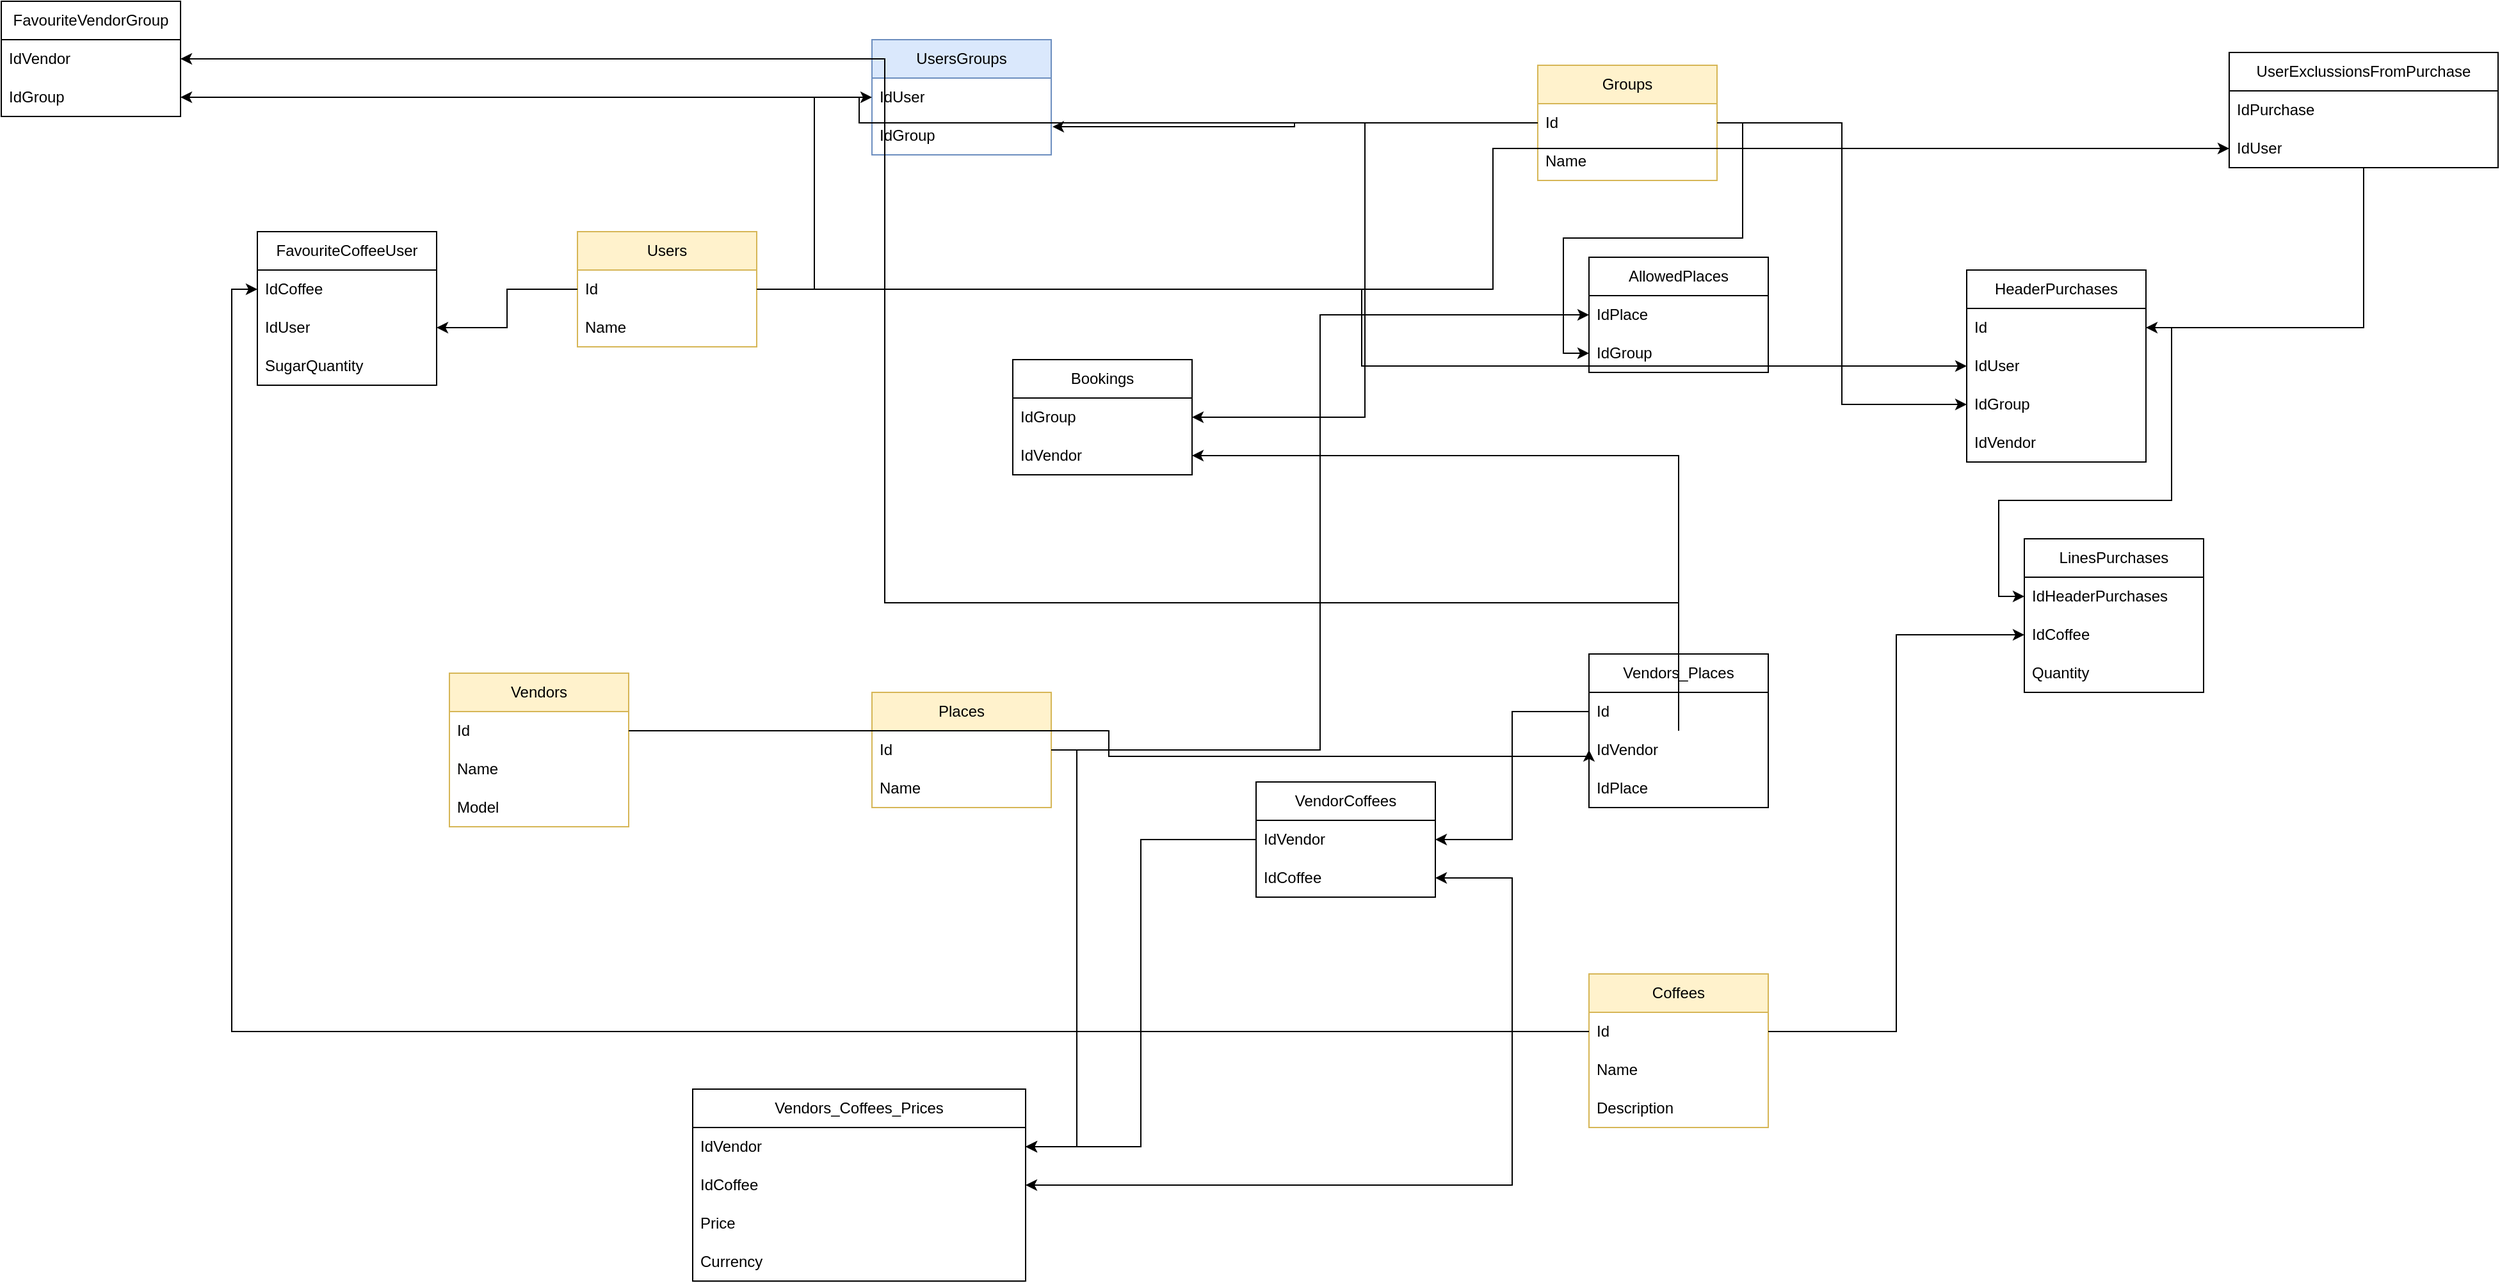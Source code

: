 <mxfile version="21.2.9" type="github" pages="2">
  <diagram name="RelationalDiagram" id="efa7a0a1-bf9b-a30e-e6df-94a7791c09e9">
    <mxGraphModel dx="1519" dy="875" grid="1" gridSize="10" guides="1" tooltips="1" connect="1" arrows="1" fold="1" page="1" pageScale="1" pageWidth="826" pageHeight="1169" background="none" math="0" shadow="0">
      <root>
        <mxCell id="0" />
        <mxCell id="1" parent="0" />
        <mxCell id="ynaRiRUArdKcr1fRVs-h-115" value="Places" style="swimlane;fontStyle=0;childLayout=stackLayout;horizontal=1;startSize=30;horizontalStack=0;resizeParent=1;resizeParentMax=0;resizeLast=0;collapsible=1;marginBottom=0;whiteSpace=wrap;html=1;fillColor=#fff2cc;strokeColor=#d6b656;" vertex="1" parent="1">
          <mxGeometry x="1070" y="600" width="140" height="90" as="geometry" />
        </mxCell>
        <mxCell id="ynaRiRUArdKcr1fRVs-h-116" value="Id" style="text;strokeColor=none;fillColor=none;align=left;verticalAlign=middle;spacingLeft=4;spacingRight=4;overflow=hidden;points=[[0,0.5],[1,0.5]];portConstraint=eastwest;rotatable=0;whiteSpace=wrap;html=1;" vertex="1" parent="ynaRiRUArdKcr1fRVs-h-115">
          <mxGeometry y="30" width="140" height="30" as="geometry" />
        </mxCell>
        <mxCell id="ynaRiRUArdKcr1fRVs-h-117" value="Name" style="text;strokeColor=none;fillColor=none;align=left;verticalAlign=middle;spacingLeft=4;spacingRight=4;overflow=hidden;points=[[0,0.5],[1,0.5]];portConstraint=eastwest;rotatable=0;whiteSpace=wrap;html=1;" vertex="1" parent="ynaRiRUArdKcr1fRVs-h-115">
          <mxGeometry y="60" width="140" height="30" as="geometry" />
        </mxCell>
        <mxCell id="ynaRiRUArdKcr1fRVs-h-175" style="edgeStyle=orthogonalEdgeStyle;rounded=0;orthogonalLoop=1;jettySize=auto;html=1;entryX=1;entryY=0.5;entryDx=0;entryDy=0;" edge="1" parent="1" source="ynaRiRUArdKcr1fRVs-h-119" target="ynaRiRUArdKcr1fRVs-h-150">
          <mxGeometry relative="1" as="geometry" />
        </mxCell>
        <mxCell id="ynaRiRUArdKcr1fRVs-h-119" value="Vendors_Places" style="swimlane;fontStyle=0;childLayout=stackLayout;horizontal=1;startSize=30;horizontalStack=0;resizeParent=1;resizeParentMax=0;resizeLast=0;collapsible=1;marginBottom=0;whiteSpace=wrap;html=1;" vertex="1" parent="1">
          <mxGeometry x="1630" y="570" width="140" height="120" as="geometry" />
        </mxCell>
        <mxCell id="o7XahCbz8PNS2DM5ow1C-7" value="Id" style="text;strokeColor=none;fillColor=none;align=left;verticalAlign=middle;spacingLeft=4;spacingRight=4;overflow=hidden;points=[[0,0.5],[1,0.5]];portConstraint=eastwest;rotatable=0;whiteSpace=wrap;html=1;" vertex="1" parent="ynaRiRUArdKcr1fRVs-h-119">
          <mxGeometry y="30" width="140" height="30" as="geometry" />
        </mxCell>
        <mxCell id="ynaRiRUArdKcr1fRVs-h-120" value="IdVendor" style="text;strokeColor=none;fillColor=none;align=left;verticalAlign=middle;spacingLeft=4;spacingRight=4;overflow=hidden;points=[[0,0.5],[1,0.5]];portConstraint=eastwest;rotatable=0;whiteSpace=wrap;html=1;" vertex="1" parent="ynaRiRUArdKcr1fRVs-h-119">
          <mxGeometry y="60" width="140" height="30" as="geometry" />
        </mxCell>
        <mxCell id="ynaRiRUArdKcr1fRVs-h-121" value="IdPlace" style="text;strokeColor=none;fillColor=none;align=left;verticalAlign=middle;spacingLeft=4;spacingRight=4;overflow=hidden;points=[[0,0.5],[1,0.5]];portConstraint=eastwest;rotatable=0;whiteSpace=wrap;html=1;" vertex="1" parent="ynaRiRUArdKcr1fRVs-h-119">
          <mxGeometry y="90" width="140" height="30" as="geometry" />
        </mxCell>
        <mxCell id="ynaRiRUArdKcr1fRVs-h-123" value="Users" style="swimlane;fontStyle=0;childLayout=stackLayout;horizontal=1;startSize=30;horizontalStack=0;resizeParent=1;resizeParentMax=0;resizeLast=0;collapsible=1;marginBottom=0;whiteSpace=wrap;html=1;fillColor=#fff2cc;strokeColor=#d6b656;" vertex="1" parent="1">
          <mxGeometry x="840" y="240" width="140" height="90" as="geometry" />
        </mxCell>
        <mxCell id="ynaRiRUArdKcr1fRVs-h-124" value="Id" style="text;strokeColor=none;fillColor=none;align=left;verticalAlign=middle;spacingLeft=4;spacingRight=4;overflow=hidden;points=[[0,0.5],[1,0.5]];portConstraint=eastwest;rotatable=0;whiteSpace=wrap;html=1;" vertex="1" parent="ynaRiRUArdKcr1fRVs-h-123">
          <mxGeometry y="30" width="140" height="30" as="geometry" />
        </mxCell>
        <mxCell id="ynaRiRUArdKcr1fRVs-h-197" value="Name" style="text;strokeColor=none;fillColor=none;align=left;verticalAlign=middle;spacingLeft=4;spacingRight=4;overflow=hidden;points=[[0,0.5],[1,0.5]];portConstraint=eastwest;rotatable=0;whiteSpace=wrap;html=1;" vertex="1" parent="ynaRiRUArdKcr1fRVs-h-123">
          <mxGeometry y="60" width="140" height="30" as="geometry" />
        </mxCell>
        <mxCell id="ynaRiRUArdKcr1fRVs-h-127" value="Groups" style="swimlane;fontStyle=0;childLayout=stackLayout;horizontal=1;startSize=30;horizontalStack=0;resizeParent=1;resizeParentMax=0;resizeLast=0;collapsible=1;marginBottom=0;whiteSpace=wrap;html=1;fillColor=#fff2cc;strokeColor=#d6b656;" vertex="1" parent="1">
          <mxGeometry x="1590" y="110" width="140" height="90" as="geometry" />
        </mxCell>
        <mxCell id="ynaRiRUArdKcr1fRVs-h-128" value="Id" style="text;strokeColor=none;fillColor=none;align=left;verticalAlign=middle;spacingLeft=4;spacingRight=4;overflow=hidden;points=[[0,0.5],[1,0.5]];portConstraint=eastwest;rotatable=0;whiteSpace=wrap;html=1;" vertex="1" parent="ynaRiRUArdKcr1fRVs-h-127">
          <mxGeometry y="30" width="140" height="30" as="geometry" />
        </mxCell>
        <mxCell id="ynaRiRUArdKcr1fRVs-h-129" value="Name" style="text;strokeColor=none;fillColor=none;align=left;verticalAlign=middle;spacingLeft=4;spacingRight=4;overflow=hidden;points=[[0,0.5],[1,0.5]];portConstraint=eastwest;rotatable=0;whiteSpace=wrap;html=1;" vertex="1" parent="ynaRiRUArdKcr1fRVs-h-127">
          <mxGeometry y="60" width="140" height="30" as="geometry" />
        </mxCell>
        <mxCell id="ynaRiRUArdKcr1fRVs-h-131" value="Coffees" style="swimlane;fontStyle=0;childLayout=stackLayout;horizontal=1;startSize=30;horizontalStack=0;resizeParent=1;resizeParentMax=0;resizeLast=0;collapsible=1;marginBottom=0;whiteSpace=wrap;html=1;fillColor=#fff2cc;strokeColor=#d6b656;" vertex="1" parent="1">
          <mxGeometry x="1630" y="820" width="140" height="120" as="geometry" />
        </mxCell>
        <mxCell id="ynaRiRUArdKcr1fRVs-h-132" value="Id" style="text;strokeColor=none;fillColor=none;align=left;verticalAlign=middle;spacingLeft=4;spacingRight=4;overflow=hidden;points=[[0,0.5],[1,0.5]];portConstraint=eastwest;rotatable=0;whiteSpace=wrap;html=1;" vertex="1" parent="ynaRiRUArdKcr1fRVs-h-131">
          <mxGeometry y="30" width="140" height="30" as="geometry" />
        </mxCell>
        <mxCell id="ynaRiRUArdKcr1fRVs-h-133" value="Name" style="text;strokeColor=none;fillColor=none;align=left;verticalAlign=middle;spacingLeft=4;spacingRight=4;overflow=hidden;points=[[0,0.5],[1,0.5]];portConstraint=eastwest;rotatable=0;whiteSpace=wrap;html=1;" vertex="1" parent="ynaRiRUArdKcr1fRVs-h-131">
          <mxGeometry y="60" width="140" height="30" as="geometry" />
        </mxCell>
        <mxCell id="ynaRiRUArdKcr1fRVs-h-134" value="Description" style="text;strokeColor=none;fillColor=none;align=left;verticalAlign=middle;spacingLeft=4;spacingRight=4;overflow=hidden;points=[[0,0.5],[1,0.5]];portConstraint=eastwest;rotatable=0;whiteSpace=wrap;html=1;" vertex="1" parent="ynaRiRUArdKcr1fRVs-h-131">
          <mxGeometry y="90" width="140" height="30" as="geometry" />
        </mxCell>
        <mxCell id="ynaRiRUArdKcr1fRVs-h-135" value="Vendors_Coffees_Prices" style="swimlane;fontStyle=0;childLayout=stackLayout;horizontal=1;startSize=30;horizontalStack=0;resizeParent=1;resizeParentMax=0;resizeLast=0;collapsible=1;marginBottom=0;whiteSpace=wrap;html=1;" vertex="1" parent="1">
          <mxGeometry x="930" y="910" width="260" height="150" as="geometry" />
        </mxCell>
        <mxCell id="ynaRiRUArdKcr1fRVs-h-137" value="IdVendor" style="text;strokeColor=none;fillColor=none;align=left;verticalAlign=middle;spacingLeft=4;spacingRight=4;overflow=hidden;points=[[0,0.5],[1,0.5]];portConstraint=eastwest;rotatable=0;whiteSpace=wrap;html=1;" vertex="1" parent="ynaRiRUArdKcr1fRVs-h-135">
          <mxGeometry y="30" width="260" height="30" as="geometry" />
        </mxCell>
        <mxCell id="ynaRiRUArdKcr1fRVs-h-138" value="IdCoffee" style="text;strokeColor=none;fillColor=none;align=left;verticalAlign=middle;spacingLeft=4;spacingRight=4;overflow=hidden;points=[[0,0.5],[1,0.5]];portConstraint=eastwest;rotatable=0;whiteSpace=wrap;html=1;" vertex="1" parent="ynaRiRUArdKcr1fRVs-h-135">
          <mxGeometry y="60" width="260" height="30" as="geometry" />
        </mxCell>
        <mxCell id="ynaRiRUArdKcr1fRVs-h-183" value="Price" style="text;strokeColor=none;fillColor=none;align=left;verticalAlign=middle;spacingLeft=4;spacingRight=4;overflow=hidden;points=[[0,0.5],[1,0.5]];portConstraint=eastwest;rotatable=0;whiteSpace=wrap;html=1;" vertex="1" parent="ynaRiRUArdKcr1fRVs-h-135">
          <mxGeometry y="90" width="260" height="30" as="geometry" />
        </mxCell>
        <mxCell id="ynaRiRUArdKcr1fRVs-h-184" value="Currency" style="text;strokeColor=none;fillColor=none;align=left;verticalAlign=middle;spacingLeft=4;spacingRight=4;overflow=hidden;points=[[0,0.5],[1,0.5]];portConstraint=eastwest;rotatable=0;whiteSpace=wrap;html=1;" vertex="1" parent="ynaRiRUArdKcr1fRVs-h-135">
          <mxGeometry y="120" width="260" height="30" as="geometry" />
        </mxCell>
        <mxCell id="ynaRiRUArdKcr1fRVs-h-144" value="HeaderPurchases" style="swimlane;fontStyle=0;childLayout=stackLayout;horizontal=1;startSize=30;horizontalStack=0;resizeParent=1;resizeParentMax=0;resizeLast=0;collapsible=1;marginBottom=0;whiteSpace=wrap;html=1;" vertex="1" parent="1">
          <mxGeometry x="1925" y="270" width="140" height="150" as="geometry" />
        </mxCell>
        <mxCell id="ynaRiRUArdKcr1fRVs-h-145" value="Id" style="text;strokeColor=none;fillColor=none;align=left;verticalAlign=middle;spacingLeft=4;spacingRight=4;overflow=hidden;points=[[0,0.5],[1,0.5]];portConstraint=eastwest;rotatable=0;whiteSpace=wrap;html=1;" vertex="1" parent="ynaRiRUArdKcr1fRVs-h-144">
          <mxGeometry y="30" width="140" height="30" as="geometry" />
        </mxCell>
        <mxCell id="ynaRiRUArdKcr1fRVs-h-146" value="IdUser" style="text;strokeColor=none;fillColor=none;align=left;verticalAlign=middle;spacingLeft=4;spacingRight=4;overflow=hidden;points=[[0,0.5],[1,0.5]];portConstraint=eastwest;rotatable=0;whiteSpace=wrap;html=1;" vertex="1" parent="ynaRiRUArdKcr1fRVs-h-144">
          <mxGeometry y="60" width="140" height="30" as="geometry" />
        </mxCell>
        <mxCell id="ynaRiRUArdKcr1fRVs-h-147" value="IdGroup" style="text;strokeColor=none;fillColor=none;align=left;verticalAlign=middle;spacingLeft=4;spacingRight=4;overflow=hidden;points=[[0,0.5],[1,0.5]];portConstraint=eastwest;rotatable=0;whiteSpace=wrap;html=1;" vertex="1" parent="ynaRiRUArdKcr1fRVs-h-144">
          <mxGeometry y="90" width="140" height="30" as="geometry" />
        </mxCell>
        <mxCell id="ynaRiRUArdKcr1fRVs-h-215" value="IdVendor" style="text;strokeColor=none;fillColor=none;align=left;verticalAlign=middle;spacingLeft=4;spacingRight=4;overflow=hidden;points=[[0,0.5],[1,0.5]];portConstraint=eastwest;rotatable=0;whiteSpace=wrap;html=1;" vertex="1" parent="ynaRiRUArdKcr1fRVs-h-144">
          <mxGeometry y="120" width="140" height="30" as="geometry" />
        </mxCell>
        <mxCell id="ynaRiRUArdKcr1fRVs-h-148" value="Bookings" style="swimlane;fontStyle=0;childLayout=stackLayout;horizontal=1;startSize=30;horizontalStack=0;resizeParent=1;resizeParentMax=0;resizeLast=0;collapsible=1;marginBottom=0;whiteSpace=wrap;html=1;" vertex="1" parent="1">
          <mxGeometry x="1180" y="340" width="140" height="90" as="geometry" />
        </mxCell>
        <mxCell id="ynaRiRUArdKcr1fRVs-h-149" value="IdGroup" style="text;strokeColor=none;fillColor=none;align=left;verticalAlign=middle;spacingLeft=4;spacingRight=4;overflow=hidden;points=[[0,0.5],[1,0.5]];portConstraint=eastwest;rotatable=0;whiteSpace=wrap;html=1;" vertex="1" parent="ynaRiRUArdKcr1fRVs-h-148">
          <mxGeometry y="30" width="140" height="30" as="geometry" />
        </mxCell>
        <mxCell id="ynaRiRUArdKcr1fRVs-h-150" value="IdVendor" style="text;strokeColor=none;fillColor=none;align=left;verticalAlign=middle;spacingLeft=4;spacingRight=4;overflow=hidden;points=[[0,0.5],[1,0.5]];portConstraint=eastwest;rotatable=0;whiteSpace=wrap;html=1;" vertex="1" parent="ynaRiRUArdKcr1fRVs-h-148">
          <mxGeometry y="60" width="140" height="30" as="geometry" />
        </mxCell>
        <mxCell id="ynaRiRUArdKcr1fRVs-h-219" style="edgeStyle=orthogonalEdgeStyle;rounded=0;orthogonalLoop=1;jettySize=auto;html=1;entryX=1;entryY=0.5;entryDx=0;entryDy=0;" edge="1" parent="1" source="ynaRiRUArdKcr1fRVs-h-152" target="ynaRiRUArdKcr1fRVs-h-145">
          <mxGeometry relative="1" as="geometry" />
        </mxCell>
        <mxCell id="ynaRiRUArdKcr1fRVs-h-152" value="UserExclussionsFromPurchase" style="swimlane;fontStyle=0;childLayout=stackLayout;horizontal=1;startSize=30;horizontalStack=0;resizeParent=1;resizeParentMax=0;resizeLast=0;collapsible=1;marginBottom=0;whiteSpace=wrap;html=1;" vertex="1" parent="1">
          <mxGeometry x="2130" y="100" width="210" height="90" as="geometry" />
        </mxCell>
        <mxCell id="ynaRiRUArdKcr1fRVs-h-218" value="IdPurchase" style="text;strokeColor=none;fillColor=none;align=left;verticalAlign=middle;spacingLeft=4;spacingRight=4;overflow=hidden;points=[[0,0.5],[1,0.5]];portConstraint=eastwest;rotatable=0;whiteSpace=wrap;html=1;" vertex="1" parent="ynaRiRUArdKcr1fRVs-h-152">
          <mxGeometry y="30" width="210" height="30" as="geometry" />
        </mxCell>
        <mxCell id="ynaRiRUArdKcr1fRVs-h-153" value="IdUser" style="text;strokeColor=none;fillColor=none;align=left;verticalAlign=middle;spacingLeft=4;spacingRight=4;overflow=hidden;points=[[0,0.5],[1,0.5]];portConstraint=eastwest;rotatable=0;whiteSpace=wrap;html=1;" vertex="1" parent="ynaRiRUArdKcr1fRVs-h-152">
          <mxGeometry y="60" width="210" height="30" as="geometry" />
        </mxCell>
        <mxCell id="ynaRiRUArdKcr1fRVs-h-156" value="UsersGroups" style="swimlane;fontStyle=0;childLayout=stackLayout;horizontal=1;startSize=30;horizontalStack=0;resizeParent=1;resizeParentMax=0;resizeLast=0;collapsible=1;marginBottom=0;whiteSpace=wrap;html=1;fillColor=#dae8fc;strokeColor=#6c8ebf;" vertex="1" parent="1">
          <mxGeometry x="1070" y="90" width="140" height="90" as="geometry" />
        </mxCell>
        <mxCell id="ynaRiRUArdKcr1fRVs-h-157" value="IdUser" style="text;strokeColor=none;fillColor=none;align=left;verticalAlign=middle;spacingLeft=4;spacingRight=4;overflow=hidden;points=[[0,0.5],[1,0.5]];portConstraint=eastwest;rotatable=0;whiteSpace=wrap;html=1;" vertex="1" parent="ynaRiRUArdKcr1fRVs-h-156">
          <mxGeometry y="30" width="140" height="30" as="geometry" />
        </mxCell>
        <mxCell id="ynaRiRUArdKcr1fRVs-h-158" value="IdGroup" style="text;strokeColor=none;fillColor=none;align=left;verticalAlign=middle;spacingLeft=4;spacingRight=4;overflow=hidden;points=[[0,0.5],[1,0.5]];portConstraint=eastwest;rotatable=0;whiteSpace=wrap;html=1;" vertex="1" parent="ynaRiRUArdKcr1fRVs-h-156">
          <mxGeometry y="60" width="140" height="30" as="geometry" />
        </mxCell>
        <mxCell id="ynaRiRUArdKcr1fRVs-h-160" style="edgeStyle=orthogonalEdgeStyle;rounded=0;orthogonalLoop=1;jettySize=auto;html=1;entryX=0;entryY=0.5;entryDx=0;entryDy=0;" edge="1" parent="1" source="ynaRiRUArdKcr1fRVs-h-124" target="ynaRiRUArdKcr1fRVs-h-157">
          <mxGeometry relative="1" as="geometry" />
        </mxCell>
        <mxCell id="ynaRiRUArdKcr1fRVs-h-162" style="edgeStyle=orthogonalEdgeStyle;rounded=0;orthogonalLoop=1;jettySize=auto;html=1;entryX=1.007;entryY=0.267;entryDx=0;entryDy=0;entryPerimeter=0;" edge="1" parent="1" source="ynaRiRUArdKcr1fRVs-h-128" target="ynaRiRUArdKcr1fRVs-h-158">
          <mxGeometry relative="1" as="geometry" />
        </mxCell>
        <mxCell id="ynaRiRUArdKcr1fRVs-h-165" style="edgeStyle=orthogonalEdgeStyle;rounded=0;orthogonalLoop=1;jettySize=auto;html=1;entryX=1;entryY=0.5;entryDx=0;entryDy=0;" edge="1" parent="1" source="ynaRiRUArdKcr1fRVs-h-128" target="ynaRiRUArdKcr1fRVs-h-149">
          <mxGeometry relative="1" as="geometry" />
        </mxCell>
        <mxCell id="ynaRiRUArdKcr1fRVs-h-168" value="FavouriteCoffeeUser" style="swimlane;fontStyle=0;childLayout=stackLayout;horizontal=1;startSize=30;horizontalStack=0;resizeParent=1;resizeParentMax=0;resizeLast=0;collapsible=1;marginBottom=0;whiteSpace=wrap;html=1;" vertex="1" parent="1">
          <mxGeometry x="590" y="240" width="140" height="120" as="geometry" />
        </mxCell>
        <mxCell id="ynaRiRUArdKcr1fRVs-h-171" value="IdCoffee" style="text;strokeColor=none;fillColor=none;align=left;verticalAlign=middle;spacingLeft=4;spacingRight=4;overflow=hidden;points=[[0,0.5],[1,0.5]];portConstraint=eastwest;rotatable=0;whiteSpace=wrap;html=1;" vertex="1" parent="ynaRiRUArdKcr1fRVs-h-168">
          <mxGeometry y="30" width="140" height="30" as="geometry" />
        </mxCell>
        <mxCell id="ynaRiRUArdKcr1fRVs-h-172" value="IdUser" style="text;strokeColor=none;fillColor=none;align=left;verticalAlign=middle;spacingLeft=4;spacingRight=4;overflow=hidden;points=[[0,0.5],[1,0.5]];portConstraint=eastwest;rotatable=0;whiteSpace=wrap;html=1;" vertex="1" parent="ynaRiRUArdKcr1fRVs-h-168">
          <mxGeometry y="60" width="140" height="30" as="geometry" />
        </mxCell>
        <mxCell id="o7XahCbz8PNS2DM5ow1C-1" value="SugarQuantity" style="text;strokeColor=none;fillColor=none;align=left;verticalAlign=middle;spacingLeft=4;spacingRight=4;overflow=hidden;points=[[0,0.5],[1,0.5]];portConstraint=eastwest;rotatable=0;whiteSpace=wrap;html=1;" vertex="1" parent="ynaRiRUArdKcr1fRVs-h-168">
          <mxGeometry y="90" width="140" height="30" as="geometry" />
        </mxCell>
        <mxCell id="ynaRiRUArdKcr1fRVs-h-176" value="VendorCoffees" style="swimlane;fontStyle=0;childLayout=stackLayout;horizontal=1;startSize=30;horizontalStack=0;resizeParent=1;resizeParentMax=0;resizeLast=0;collapsible=1;marginBottom=0;whiteSpace=wrap;html=1;" vertex="1" parent="1">
          <mxGeometry x="1370" y="670" width="140" height="90" as="geometry" />
        </mxCell>
        <mxCell id="ynaRiRUArdKcr1fRVs-h-177" value="IdVendor" style="text;strokeColor=none;fillColor=none;align=left;verticalAlign=middle;spacingLeft=4;spacingRight=4;overflow=hidden;points=[[0,0.5],[1,0.5]];portConstraint=eastwest;rotatable=0;whiteSpace=wrap;html=1;" vertex="1" parent="ynaRiRUArdKcr1fRVs-h-176">
          <mxGeometry y="30" width="140" height="30" as="geometry" />
        </mxCell>
        <mxCell id="ynaRiRUArdKcr1fRVs-h-178" value="IdCoffee" style="text;strokeColor=none;fillColor=none;align=left;verticalAlign=middle;spacingLeft=4;spacingRight=4;overflow=hidden;points=[[0,0.5],[1,0.5]];portConstraint=eastwest;rotatable=0;whiteSpace=wrap;html=1;" vertex="1" parent="ynaRiRUArdKcr1fRVs-h-176">
          <mxGeometry y="60" width="140" height="30" as="geometry" />
        </mxCell>
        <mxCell id="ynaRiRUArdKcr1fRVs-h-181" style="edgeStyle=orthogonalEdgeStyle;rounded=0;orthogonalLoop=1;jettySize=auto;html=1;entryX=1;entryY=0.5;entryDx=0;entryDy=0;" edge="1" parent="1" source="o7XahCbz8PNS2DM5ow1C-7" target="ynaRiRUArdKcr1fRVs-h-177">
          <mxGeometry relative="1" as="geometry" />
        </mxCell>
        <mxCell id="ynaRiRUArdKcr1fRVs-h-182" style="edgeStyle=orthogonalEdgeStyle;rounded=0;orthogonalLoop=1;jettySize=auto;html=1;entryX=1;entryY=0.5;entryDx=0;entryDy=0;" edge="1" parent="1" source="ynaRiRUArdKcr1fRVs-h-132" target="ynaRiRUArdKcr1fRVs-h-178">
          <mxGeometry relative="1" as="geometry" />
        </mxCell>
        <mxCell id="ynaRiRUArdKcr1fRVs-h-186" style="edgeStyle=orthogonalEdgeStyle;rounded=0;orthogonalLoop=1;jettySize=auto;html=1;entryX=1;entryY=0.5;entryDx=0;entryDy=0;" edge="1" parent="1" source="ynaRiRUArdKcr1fRVs-h-116">
          <mxGeometry relative="1" as="geometry">
            <mxPoint x="1190" y="955" as="targetPoint" />
            <Array as="points">
              <mxPoint x="1230" y="645" />
              <mxPoint x="1230" y="955" />
            </Array>
          </mxGeometry>
        </mxCell>
        <mxCell id="ynaRiRUArdKcr1fRVs-h-187" style="edgeStyle=orthogonalEdgeStyle;rounded=0;orthogonalLoop=1;jettySize=auto;html=1;entryX=1;entryY=0.5;entryDx=0;entryDy=0;" edge="1" parent="1" source="ynaRiRUArdKcr1fRVs-h-177" target="ynaRiRUArdKcr1fRVs-h-137">
          <mxGeometry relative="1" as="geometry" />
        </mxCell>
        <mxCell id="ynaRiRUArdKcr1fRVs-h-188" style="edgeStyle=orthogonalEdgeStyle;rounded=0;orthogonalLoop=1;jettySize=auto;html=1;entryX=1;entryY=0.5;entryDx=0;entryDy=0;" edge="1" parent="1" source="ynaRiRUArdKcr1fRVs-h-132" target="ynaRiRUArdKcr1fRVs-h-138">
          <mxGeometry relative="1" as="geometry">
            <Array as="points">
              <mxPoint x="1570" y="865" />
              <mxPoint x="1570" y="985" />
            </Array>
          </mxGeometry>
        </mxCell>
        <mxCell id="ynaRiRUArdKcr1fRVs-h-191" value="AllowedPlaces" style="swimlane;fontStyle=0;childLayout=stackLayout;horizontal=1;startSize=30;horizontalStack=0;resizeParent=1;resizeParentMax=0;resizeLast=0;collapsible=1;marginBottom=0;whiteSpace=wrap;html=1;" vertex="1" parent="1">
          <mxGeometry x="1630" y="260" width="140" height="90" as="geometry" />
        </mxCell>
        <mxCell id="ynaRiRUArdKcr1fRVs-h-192" value="IdPlace" style="text;strokeColor=none;fillColor=none;align=left;verticalAlign=middle;spacingLeft=4;spacingRight=4;overflow=hidden;points=[[0,0.5],[1,0.5]];portConstraint=eastwest;rotatable=0;whiteSpace=wrap;html=1;" vertex="1" parent="ynaRiRUArdKcr1fRVs-h-191">
          <mxGeometry y="30" width="140" height="30" as="geometry" />
        </mxCell>
        <mxCell id="ynaRiRUArdKcr1fRVs-h-193" value="IdGroup" style="text;strokeColor=none;fillColor=none;align=left;verticalAlign=middle;spacingLeft=4;spacingRight=4;overflow=hidden;points=[[0,0.5],[1,0.5]];portConstraint=eastwest;rotatable=0;whiteSpace=wrap;html=1;" vertex="1" parent="ynaRiRUArdKcr1fRVs-h-191">
          <mxGeometry y="60" width="140" height="30" as="geometry" />
        </mxCell>
        <mxCell id="ynaRiRUArdKcr1fRVs-h-195" style="edgeStyle=orthogonalEdgeStyle;rounded=0;orthogonalLoop=1;jettySize=auto;html=1;entryX=0;entryY=0.5;entryDx=0;entryDy=0;" edge="1" parent="1" source="ynaRiRUArdKcr1fRVs-h-116" target="ynaRiRUArdKcr1fRVs-h-192">
          <mxGeometry relative="1" as="geometry" />
        </mxCell>
        <mxCell id="ynaRiRUArdKcr1fRVs-h-196" style="edgeStyle=orthogonalEdgeStyle;rounded=0;orthogonalLoop=1;jettySize=auto;html=1;entryX=0;entryY=0.5;entryDx=0;entryDy=0;" edge="1" parent="1" source="ynaRiRUArdKcr1fRVs-h-128" target="ynaRiRUArdKcr1fRVs-h-193">
          <mxGeometry relative="1" as="geometry" />
        </mxCell>
        <mxCell id="ynaRiRUArdKcr1fRVs-h-198" style="edgeStyle=orthogonalEdgeStyle;rounded=0;orthogonalLoop=1;jettySize=auto;html=1;entryX=1;entryY=0.5;entryDx=0;entryDy=0;" edge="1" parent="1" source="ynaRiRUArdKcr1fRVs-h-124" target="ynaRiRUArdKcr1fRVs-h-172">
          <mxGeometry relative="1" as="geometry" />
        </mxCell>
        <mxCell id="ynaRiRUArdKcr1fRVs-h-199" style="edgeStyle=orthogonalEdgeStyle;rounded=0;orthogonalLoop=1;jettySize=auto;html=1;entryX=0;entryY=0.5;entryDx=0;entryDy=0;" edge="1" parent="1" source="ynaRiRUArdKcr1fRVs-h-132" target="ynaRiRUArdKcr1fRVs-h-171">
          <mxGeometry relative="1" as="geometry" />
        </mxCell>
        <mxCell id="ynaRiRUArdKcr1fRVs-h-201" value="FavouriteVendorGroup" style="swimlane;fontStyle=0;childLayout=stackLayout;horizontal=1;startSize=30;horizontalStack=0;resizeParent=1;resizeParentMax=0;resizeLast=0;collapsible=1;marginBottom=0;whiteSpace=wrap;html=1;" vertex="1" parent="1">
          <mxGeometry x="390" y="60" width="140" height="90" as="geometry" />
        </mxCell>
        <mxCell id="ynaRiRUArdKcr1fRVs-h-202" value="IdVendor" style="text;strokeColor=none;fillColor=none;align=left;verticalAlign=middle;spacingLeft=4;spacingRight=4;overflow=hidden;points=[[0,0.5],[1,0.5]];portConstraint=eastwest;rotatable=0;whiteSpace=wrap;html=1;" vertex="1" parent="ynaRiRUArdKcr1fRVs-h-201">
          <mxGeometry y="30" width="140" height="30" as="geometry" />
        </mxCell>
        <mxCell id="ynaRiRUArdKcr1fRVs-h-203" value="IdGroup" style="text;strokeColor=none;fillColor=none;align=left;verticalAlign=middle;spacingLeft=4;spacingRight=4;overflow=hidden;points=[[0,0.5],[1,0.5]];portConstraint=eastwest;rotatable=0;whiteSpace=wrap;html=1;" vertex="1" parent="ynaRiRUArdKcr1fRVs-h-201">
          <mxGeometry y="60" width="140" height="30" as="geometry" />
        </mxCell>
        <mxCell id="ynaRiRUArdKcr1fRVs-h-204" style="edgeStyle=orthogonalEdgeStyle;rounded=0;orthogonalLoop=1;jettySize=auto;html=1;entryX=1;entryY=0.5;entryDx=0;entryDy=0;" edge="1" parent="1" source="ynaRiRUArdKcr1fRVs-h-120" target="ynaRiRUArdKcr1fRVs-h-202">
          <mxGeometry relative="1" as="geometry">
            <Array as="points">
              <mxPoint x="1700" y="530" />
              <mxPoint x="1080" y="530" />
              <mxPoint x="1080" y="105" />
            </Array>
          </mxGeometry>
        </mxCell>
        <mxCell id="ynaRiRUArdKcr1fRVs-h-205" style="edgeStyle=orthogonalEdgeStyle;rounded=0;orthogonalLoop=1;jettySize=auto;html=1;entryX=1;entryY=0.5;entryDx=0;entryDy=0;" edge="1" parent="1" source="ynaRiRUArdKcr1fRVs-h-128" target="ynaRiRUArdKcr1fRVs-h-203">
          <mxGeometry relative="1" as="geometry" />
        </mxCell>
        <mxCell id="ynaRiRUArdKcr1fRVs-h-209" value="LinesPurchases" style="swimlane;fontStyle=0;childLayout=stackLayout;horizontal=1;startSize=30;horizontalStack=0;resizeParent=1;resizeParentMax=0;resizeLast=0;collapsible=1;marginBottom=0;whiteSpace=wrap;html=1;" vertex="1" parent="1">
          <mxGeometry x="1970" y="480" width="140" height="120" as="geometry" />
        </mxCell>
        <mxCell id="ynaRiRUArdKcr1fRVs-h-210" value="IdHeaderPurchases" style="text;strokeColor=none;fillColor=none;align=left;verticalAlign=middle;spacingLeft=4;spacingRight=4;overflow=hidden;points=[[0,0.5],[1,0.5]];portConstraint=eastwest;rotatable=0;whiteSpace=wrap;html=1;" vertex="1" parent="ynaRiRUArdKcr1fRVs-h-209">
          <mxGeometry y="30" width="140" height="30" as="geometry" />
        </mxCell>
        <mxCell id="ynaRiRUArdKcr1fRVs-h-211" value="IdCoffee" style="text;strokeColor=none;fillColor=none;align=left;verticalAlign=middle;spacingLeft=4;spacingRight=4;overflow=hidden;points=[[0,0.5],[1,0.5]];portConstraint=eastwest;rotatable=0;whiteSpace=wrap;html=1;" vertex="1" parent="ynaRiRUArdKcr1fRVs-h-209">
          <mxGeometry y="60" width="140" height="30" as="geometry" />
        </mxCell>
        <mxCell id="ynaRiRUArdKcr1fRVs-h-212" value="Quantity" style="text;strokeColor=none;fillColor=none;align=left;verticalAlign=middle;spacingLeft=4;spacingRight=4;overflow=hidden;points=[[0,0.5],[1,0.5]];portConstraint=eastwest;rotatable=0;whiteSpace=wrap;html=1;" vertex="1" parent="ynaRiRUArdKcr1fRVs-h-209">
          <mxGeometry y="90" width="140" height="30" as="geometry" />
        </mxCell>
        <mxCell id="ynaRiRUArdKcr1fRVs-h-213" style="edgeStyle=orthogonalEdgeStyle;rounded=0;orthogonalLoop=1;jettySize=auto;html=1;entryX=0;entryY=0.5;entryDx=0;entryDy=0;" edge="1" parent="1" source="ynaRiRUArdKcr1fRVs-h-145" target="ynaRiRUArdKcr1fRVs-h-210">
          <mxGeometry relative="1" as="geometry">
            <Array as="points">
              <mxPoint x="2085" y="315" />
              <mxPoint x="2085" y="450" />
              <mxPoint x="1950" y="450" />
              <mxPoint x="1950" y="525" />
            </Array>
          </mxGeometry>
        </mxCell>
        <mxCell id="ynaRiRUArdKcr1fRVs-h-214" style="edgeStyle=orthogonalEdgeStyle;rounded=0;orthogonalLoop=1;jettySize=auto;html=1;entryX=0;entryY=0.5;entryDx=0;entryDy=0;" edge="1" parent="1" source="ynaRiRUArdKcr1fRVs-h-132" target="ynaRiRUArdKcr1fRVs-h-211">
          <mxGeometry relative="1" as="geometry" />
        </mxCell>
        <mxCell id="ynaRiRUArdKcr1fRVs-h-216" style="edgeStyle=orthogonalEdgeStyle;rounded=0;orthogonalLoop=1;jettySize=auto;html=1;entryX=0;entryY=0.5;entryDx=0;entryDy=0;exitX=1;exitY=0.5;exitDx=0;exitDy=0;" edge="1" parent="1" source="ynaRiRUArdKcr1fRVs-h-124" target="ynaRiRUArdKcr1fRVs-h-146">
          <mxGeometry relative="1" as="geometry" />
        </mxCell>
        <mxCell id="ynaRiRUArdKcr1fRVs-h-217" style="edgeStyle=orthogonalEdgeStyle;rounded=0;orthogonalLoop=1;jettySize=auto;html=1;entryX=0;entryY=0.5;entryDx=0;entryDy=0;" edge="1" parent="1" source="ynaRiRUArdKcr1fRVs-h-128" target="ynaRiRUArdKcr1fRVs-h-147">
          <mxGeometry relative="1" as="geometry" />
        </mxCell>
        <mxCell id="ynaRiRUArdKcr1fRVs-h-220" style="edgeStyle=orthogonalEdgeStyle;rounded=0;orthogonalLoop=1;jettySize=auto;html=1;entryX=0;entryY=0.5;entryDx=0;entryDy=0;" edge="1" parent="1" source="ynaRiRUArdKcr1fRVs-h-124" target="ynaRiRUArdKcr1fRVs-h-153">
          <mxGeometry relative="1" as="geometry" />
        </mxCell>
        <mxCell id="o7XahCbz8PNS2DM5ow1C-2" value="Vendors" style="swimlane;fontStyle=0;childLayout=stackLayout;horizontal=1;startSize=30;horizontalStack=0;resizeParent=1;resizeParentMax=0;resizeLast=0;collapsible=1;marginBottom=0;whiteSpace=wrap;html=1;fillColor=#fff2cc;strokeColor=#d6b656;" vertex="1" parent="1">
          <mxGeometry x="740" y="585" width="140" height="120" as="geometry" />
        </mxCell>
        <mxCell id="o7XahCbz8PNS2DM5ow1C-3" value="Id" style="text;strokeColor=none;fillColor=none;align=left;verticalAlign=middle;spacingLeft=4;spacingRight=4;overflow=hidden;points=[[0,0.5],[1,0.5]];portConstraint=eastwest;rotatable=0;whiteSpace=wrap;html=1;" vertex="1" parent="o7XahCbz8PNS2DM5ow1C-2">
          <mxGeometry y="30" width="140" height="30" as="geometry" />
        </mxCell>
        <mxCell id="o7XahCbz8PNS2DM5ow1C-4" value="Name" style="text;strokeColor=none;fillColor=none;align=left;verticalAlign=middle;spacingLeft=4;spacingRight=4;overflow=hidden;points=[[0,0.5],[1,0.5]];portConstraint=eastwest;rotatable=0;whiteSpace=wrap;html=1;" vertex="1" parent="o7XahCbz8PNS2DM5ow1C-2">
          <mxGeometry y="60" width="140" height="30" as="geometry" />
        </mxCell>
        <mxCell id="o7XahCbz8PNS2DM5ow1C-5" value="Model" style="text;strokeColor=none;fillColor=none;align=left;verticalAlign=middle;spacingLeft=4;spacingRight=4;overflow=hidden;points=[[0,0.5],[1,0.5]];portConstraint=eastwest;rotatable=0;whiteSpace=wrap;html=1;" vertex="1" parent="o7XahCbz8PNS2DM5ow1C-2">
          <mxGeometry y="90" width="140" height="30" as="geometry" />
        </mxCell>
        <mxCell id="o7XahCbz8PNS2DM5ow1C-6" style="edgeStyle=orthogonalEdgeStyle;rounded=0;orthogonalLoop=1;jettySize=auto;html=1;entryX=0;entryY=0.5;entryDx=0;entryDy=0;" edge="1" parent="1" source="o7XahCbz8PNS2DM5ow1C-3" target="ynaRiRUArdKcr1fRVs-h-120">
          <mxGeometry relative="1" as="geometry">
            <Array as="points">
              <mxPoint x="1255" y="630" />
              <mxPoint x="1255" y="650" />
              <mxPoint x="1630" y="650" />
            </Array>
          </mxGeometry>
        </mxCell>
      </root>
    </mxGraphModel>
  </diagram>
  <diagram id="-VcZjvdm9e__RmhX5ywH" name="FunctionalDiagram">
    <mxGraphModel dx="1685" dy="-45" grid="1" gridSize="10" guides="1" tooltips="1" connect="1" arrows="1" fold="1" page="1" pageScale="1" pageWidth="827" pageHeight="1169" math="0" shadow="0">
      <root>
        <mxCell id="0" />
        <mxCell id="1" parent="0" />
        <mxCell id="SQUzsuzVga4-01VYfYrZ-14" style="edgeStyle=orthogonalEdgeStyle;rounded=0;orthogonalLoop=1;jettySize=auto;html=1;entryX=0;entryY=0.5;entryDx=0;entryDy=0;" edge="1" parent="1" source="SQUzsuzVga4-01VYfYrZ-1" target="SQUzsuzVga4-01VYfYrZ-3">
          <mxGeometry relative="1" as="geometry" />
        </mxCell>
        <mxCell id="SQUzsuzVga4-01VYfYrZ-15" style="edgeStyle=orthogonalEdgeStyle;rounded=0;orthogonalLoop=1;jettySize=auto;html=1;entryX=0;entryY=0.5;entryDx=0;entryDy=0;" edge="1" parent="1" source="SQUzsuzVga4-01VYfYrZ-1" target="SQUzsuzVga4-01VYfYrZ-9">
          <mxGeometry relative="1" as="geometry" />
        </mxCell>
        <mxCell id="SQUzsuzVga4-01VYfYrZ-1" value="Actor" style="shape=umlActor;verticalLabelPosition=bottom;verticalAlign=top;html=1;outlineConnect=0;" vertex="1" parent="1">
          <mxGeometry x="840" y="1300" width="30" height="60" as="geometry" />
        </mxCell>
        <mxCell id="SQUzsuzVga4-01VYfYrZ-3" value="Login" style="rounded=0;whiteSpace=wrap;html=1;" vertex="1" parent="1">
          <mxGeometry x="920" y="1240" width="120" height="60" as="geometry" />
        </mxCell>
        <mxCell id="SQUzsuzVga4-01VYfYrZ-7" style="edgeStyle=orthogonalEdgeStyle;rounded=0;orthogonalLoop=1;jettySize=auto;html=1;entryX=0.5;entryY=0;entryDx=0;entryDy=0;exitX=0.5;exitY=0;exitDx=0;exitDy=0;" edge="1" parent="1" source="SQUzsuzVga4-01VYfYrZ-4" target="SQUzsuzVga4-01VYfYrZ-3">
          <mxGeometry relative="1" as="geometry" />
        </mxCell>
        <mxCell id="SQUzsuzVga4-01VYfYrZ-11" style="edgeStyle=orthogonalEdgeStyle;rounded=0;orthogonalLoop=1;jettySize=auto;html=1;" edge="1" parent="1" source="SQUzsuzVga4-01VYfYrZ-4">
          <mxGeometry relative="1" as="geometry">
            <mxPoint x="1260" y="1270" as="targetPoint" />
          </mxGeometry>
        </mxCell>
        <mxCell id="SQUzsuzVga4-01VYfYrZ-4" value="" style="rhombus;whiteSpace=wrap;html=1;" vertex="1" parent="1">
          <mxGeometry x="1080" y="1230" width="80" height="80" as="geometry" />
        </mxCell>
        <mxCell id="SQUzsuzVga4-01VYfYrZ-8" value="Fail" style="text;html=1;strokeColor=none;fillColor=none;align=center;verticalAlign=middle;whiteSpace=wrap;rounded=0;" vertex="1" parent="1">
          <mxGeometry x="1010" y="1169" width="60" height="30" as="geometry" />
        </mxCell>
        <mxCell id="SQUzsuzVga4-01VYfYrZ-13" style="edgeStyle=orthogonalEdgeStyle;rounded=0;orthogonalLoop=1;jettySize=auto;html=1;entryX=0.5;entryY=1;entryDx=0;entryDy=0;" edge="1" parent="1" source="SQUzsuzVga4-01VYfYrZ-9" target="SQUzsuzVga4-01VYfYrZ-3">
          <mxGeometry relative="1" as="geometry" />
        </mxCell>
        <mxCell id="SQUzsuzVga4-01VYfYrZ-9" value="Register" style="rounded=0;whiteSpace=wrap;html=1;" vertex="1" parent="1">
          <mxGeometry x="920" y="1370" width="120" height="60" as="geometry" />
        </mxCell>
        <mxCell id="SQUzsuzVga4-01VYfYrZ-12" value="Success" style="text;html=1;strokeColor=none;fillColor=none;align=center;verticalAlign=middle;whiteSpace=wrap;rounded=0;" vertex="1" parent="1">
          <mxGeometry x="1170" y="1220" width="60" height="30" as="geometry" />
        </mxCell>
        <mxCell id="SQUzsuzVga4-01VYfYrZ-18" value="" style="edgeStyle=orthogonalEdgeStyle;rounded=0;orthogonalLoop=1;jettySize=auto;html=1;" edge="1" parent="1" source="SQUzsuzVga4-01VYfYrZ-16" target="SQUzsuzVga4-01VYfYrZ-17">
          <mxGeometry relative="1" as="geometry" />
        </mxCell>
        <mxCell id="SQUzsuzVga4-01VYfYrZ-20" value="" style="edgeStyle=orthogonalEdgeStyle;rounded=0;orthogonalLoop=1;jettySize=auto;html=1;" edge="1" parent="1" source="SQUzsuzVga4-01VYfYrZ-16" target="SQUzsuzVga4-01VYfYrZ-19">
          <mxGeometry relative="1" as="geometry" />
        </mxCell>
        <mxCell id="SQUzsuzVga4-01VYfYrZ-16" value="First Time" style="rhombus;whiteSpace=wrap;html=1;" vertex="1" parent="1">
          <mxGeometry x="1260" y="1230" width="80" height="80" as="geometry" />
        </mxCell>
        <mxCell id="SQUzsuzVga4-01VYfYrZ-35" style="edgeStyle=orthogonalEdgeStyle;rounded=0;orthogonalLoop=1;jettySize=auto;html=1;entryX=0.5;entryY=0;entryDx=0;entryDy=0;" edge="1" parent="1" source="SQUzsuzVga4-01VYfYrZ-17" target="SQUzsuzVga4-01VYfYrZ-31">
          <mxGeometry relative="1" as="geometry" />
        </mxCell>
        <mxCell id="SQUzsuzVga4-01VYfYrZ-17" value="Initial User Configuration Page" style="whiteSpace=wrap;html=1;" vertex="1" parent="1">
          <mxGeometry x="1400" y="1240" width="120" height="60" as="geometry" />
        </mxCell>
        <mxCell id="SQUzsuzVga4-01VYfYrZ-27" style="edgeStyle=orthogonalEdgeStyle;rounded=0;orthogonalLoop=1;jettySize=auto;html=1;entryX=0;entryY=0.5;entryDx=0;entryDy=0;" edge="1" parent="1" source="SQUzsuzVga4-01VYfYrZ-19" target="SQUzsuzVga4-01VYfYrZ-23">
          <mxGeometry relative="1" as="geometry" />
        </mxCell>
        <mxCell id="SQUzsuzVga4-01VYfYrZ-28" style="edgeStyle=orthogonalEdgeStyle;rounded=0;orthogonalLoop=1;jettySize=auto;html=1;entryX=0;entryY=0.5;entryDx=0;entryDy=0;" edge="1" parent="1" source="SQUzsuzVga4-01VYfYrZ-19" target="SQUzsuzVga4-01VYfYrZ-25">
          <mxGeometry relative="1" as="geometry" />
        </mxCell>
        <mxCell id="SQUzsuzVga4-01VYfYrZ-46" style="edgeStyle=orthogonalEdgeStyle;rounded=0;orthogonalLoop=1;jettySize=auto;html=1;entryX=0;entryY=0.5;entryDx=0;entryDy=0;" edge="1" parent="1" source="SQUzsuzVga4-01VYfYrZ-19" target="SQUzsuzVga4-01VYfYrZ-45">
          <mxGeometry relative="1" as="geometry" />
        </mxCell>
        <mxCell id="SQUzsuzVga4-01VYfYrZ-54" style="edgeStyle=orthogonalEdgeStyle;rounded=0;orthogonalLoop=1;jettySize=auto;html=1;entryX=0;entryY=0.5;entryDx=0;entryDy=0;" edge="1" parent="1" source="SQUzsuzVga4-01VYfYrZ-19" target="SQUzsuzVga4-01VYfYrZ-53">
          <mxGeometry relative="1" as="geometry" />
        </mxCell>
        <mxCell id="SQUzsuzVga4-01VYfYrZ-19" value="Initial Page" style="whiteSpace=wrap;html=1;" vertex="1" parent="1">
          <mxGeometry x="1240" y="1400" width="120" height="60" as="geometry" />
        </mxCell>
        <mxCell id="SQUzsuzVga4-01VYfYrZ-21" value="Yes" style="text;html=1;align=center;verticalAlign=middle;resizable=0;points=[];autosize=1;strokeColor=none;fillColor=none;" vertex="1" parent="1">
          <mxGeometry x="1340" y="1228" width="40" height="30" as="geometry" />
        </mxCell>
        <mxCell id="SQUzsuzVga4-01VYfYrZ-22" value="No" style="text;html=1;align=center;verticalAlign=middle;resizable=0;points=[];autosize=1;strokeColor=none;fillColor=none;" vertex="1" parent="1">
          <mxGeometry x="1310" y="1328" width="40" height="30" as="geometry" />
        </mxCell>
        <mxCell id="SQUzsuzVga4-01VYfYrZ-30" value="" style="edgeStyle=orthogonalEdgeStyle;rounded=0;orthogonalLoop=1;jettySize=auto;html=1;entryX=0.5;entryY=0;entryDx=0;entryDy=0;" edge="1" parent="1" source="SQUzsuzVga4-01VYfYrZ-23" target="SQUzsuzVga4-01VYfYrZ-38">
          <mxGeometry relative="1" as="geometry">
            <mxPoint x="1560" y="1510" as="targetPoint" />
          </mxGeometry>
        </mxCell>
        <mxCell id="SQUzsuzVga4-01VYfYrZ-23" value="Bookings" style="whiteSpace=wrap;html=1;" vertex="1" parent="1">
          <mxGeometry x="1360" y="1480" width="120" height="60" as="geometry" />
        </mxCell>
        <mxCell id="SQUzsuzVga4-01VYfYrZ-43" style="edgeStyle=orthogonalEdgeStyle;rounded=0;orthogonalLoop=1;jettySize=auto;html=1;entryX=0.5;entryY=1;entryDx=0;entryDy=0;exitX=1;exitY=0.5;exitDx=0;exitDy=0;" edge="1" parent="1" source="SQUzsuzVga4-01VYfYrZ-25" target="SQUzsuzVga4-01VYfYrZ-17">
          <mxGeometry relative="1" as="geometry" />
        </mxCell>
        <mxCell id="SQUzsuzVga4-01VYfYrZ-25" value="Configuration" style="whiteSpace=wrap;html=1;" vertex="1" parent="1">
          <mxGeometry x="1360" y="1560" width="120" height="60" as="geometry" />
        </mxCell>
        <mxCell id="SQUzsuzVga4-01VYfYrZ-31" value="Information" style="swimlane;fontStyle=0;childLayout=stackLayout;horizontal=1;startSize=30;horizontalStack=0;resizeParent=1;resizeParentMax=0;resizeLast=0;collapsible=1;marginBottom=0;whiteSpace=wrap;html=1;" vertex="1" parent="1">
          <mxGeometry x="1600" y="1258" width="140" height="150" as="geometry" />
        </mxCell>
        <mxCell id="SQUzsuzVga4-01VYfYrZ-32" value="User Name" style="text;strokeColor=none;fillColor=none;align=left;verticalAlign=middle;spacingLeft=4;spacingRight=4;overflow=hidden;points=[[0,0.5],[1,0.5]];portConstraint=eastwest;rotatable=0;whiteSpace=wrap;html=1;" vertex="1" parent="SQUzsuzVga4-01VYfYrZ-31">
          <mxGeometry y="30" width="140" height="30" as="geometry" />
        </mxCell>
        <mxCell id="SQUzsuzVga4-01VYfYrZ-34" value="Place" style="text;strokeColor=none;fillColor=none;align=left;verticalAlign=middle;spacingLeft=4;spacingRight=4;overflow=hidden;points=[[0,0.5],[1,0.5]];portConstraint=eastwest;rotatable=0;whiteSpace=wrap;html=1;" vertex="1" parent="SQUzsuzVga4-01VYfYrZ-31">
          <mxGeometry y="60" width="140" height="30" as="geometry" />
        </mxCell>
        <mxCell id="SQUzsuzVga4-01VYfYrZ-33" value="Add Group / New Group" style="text;strokeColor=none;fillColor=none;align=left;verticalAlign=middle;spacingLeft=4;spacingRight=4;overflow=hidden;points=[[0,0.5],[1,0.5]];portConstraint=eastwest;rotatable=0;whiteSpace=wrap;html=1;" vertex="1" parent="SQUzsuzVga4-01VYfYrZ-31">
          <mxGeometry y="90" width="140" height="30" as="geometry" />
        </mxCell>
        <mxCell id="SQUzsuzVga4-01VYfYrZ-36" value="Set Fav Coffee (From favourite vendor in selected group)" style="text;strokeColor=none;fillColor=none;align=left;verticalAlign=middle;spacingLeft=4;spacingRight=4;overflow=hidden;points=[[0,0.5],[1,0.5]];portConstraint=eastwest;rotatable=0;whiteSpace=wrap;html=1;" vertex="1" parent="SQUzsuzVga4-01VYfYrZ-31">
          <mxGeometry y="120" width="140" height="30" as="geometry" />
        </mxCell>
        <mxCell id="SQUzsuzVga4-01VYfYrZ-38" value="Information" style="swimlane;fontStyle=0;childLayout=stackLayout;horizontal=1;startSize=30;horizontalStack=0;resizeParent=1;resizeParentMax=0;resizeLast=0;collapsible=1;marginBottom=0;whiteSpace=wrap;html=1;" vertex="1" parent="1">
          <mxGeometry x="1570" y="1510" width="160" height="120" as="geometry" />
        </mxCell>
        <mxCell id="SQUzsuzVga4-01VYfYrZ-39" value="Group" style="text;strokeColor=none;fillColor=none;align=left;verticalAlign=middle;spacingLeft=4;spacingRight=4;overflow=hidden;points=[[0,0.5],[1,0.5]];portConstraint=eastwest;rotatable=0;whiteSpace=wrap;html=1;" vertex="1" parent="SQUzsuzVga4-01VYfYrZ-38">
          <mxGeometry y="30" width="160" height="30" as="geometry" />
        </mxCell>
        <mxCell id="SQUzsuzVga4-01VYfYrZ-42" value="DateTime Only see Free" style="text;strokeColor=none;fillColor=none;align=left;verticalAlign=middle;spacingLeft=4;spacingRight=4;overflow=hidden;points=[[0,0.5],[1,0.5]];portConstraint=eastwest;rotatable=0;whiteSpace=wrap;html=1;" vertex="1" parent="SQUzsuzVga4-01VYfYrZ-38">
          <mxGeometry y="60" width="160" height="30" as="geometry" />
        </mxCell>
        <mxCell id="SQUzsuzVga4-01VYfYrZ-44" value="Optional(Exclussions)" style="text;strokeColor=none;fillColor=none;align=left;verticalAlign=middle;spacingLeft=4;spacingRight=4;overflow=hidden;points=[[0,0.5],[1,0.5]];portConstraint=eastwest;rotatable=0;whiteSpace=wrap;html=1;" vertex="1" parent="SQUzsuzVga4-01VYfYrZ-38">
          <mxGeometry y="90" width="160" height="30" as="geometry" />
        </mxCell>
        <mxCell id="SQUzsuzVga4-01VYfYrZ-51" style="edgeStyle=orthogonalEdgeStyle;rounded=0;orthogonalLoop=1;jettySize=auto;html=1;entryX=0.5;entryY=0;entryDx=0;entryDy=0;" edge="1" parent="1" source="SQUzsuzVga4-01VYfYrZ-45" target="SQUzsuzVga4-01VYfYrZ-47">
          <mxGeometry relative="1" as="geometry" />
        </mxCell>
        <mxCell id="SQUzsuzVga4-01VYfYrZ-45" value="Groups Info" style="whiteSpace=wrap;html=1;" vertex="1" parent="1">
          <mxGeometry x="1360" y="1650" width="120" height="60" as="geometry" />
        </mxCell>
        <mxCell id="SQUzsuzVga4-01VYfYrZ-47" value="Information" style="swimlane;fontStyle=0;childLayout=stackLayout;horizontal=1;startSize=30;horizontalStack=0;resizeParent=1;resizeParentMax=0;resizeLast=0;collapsible=1;marginBottom=0;whiteSpace=wrap;html=1;" vertex="1" parent="1">
          <mxGeometry x="1570" y="1670" width="160" height="150" as="geometry" />
        </mxCell>
        <mxCell id="SQUzsuzVga4-01VYfYrZ-48" value="Name" style="text;strokeColor=none;fillColor=none;align=left;verticalAlign=middle;spacingLeft=4;spacingRight=4;overflow=hidden;points=[[0,0.5],[1,0.5]];portConstraint=eastwest;rotatable=0;whiteSpace=wrap;html=1;" vertex="1" parent="SQUzsuzVga4-01VYfYrZ-47">
          <mxGeometry y="30" width="160" height="30" as="geometry" />
        </mxCell>
        <mxCell id="SQUzsuzVga4-01VYfYrZ-49" value="Last user who pay" style="text;strokeColor=none;fillColor=none;align=left;verticalAlign=middle;spacingLeft=4;spacingRight=4;overflow=hidden;points=[[0,0.5],[1,0.5]];portConstraint=eastwest;rotatable=0;whiteSpace=wrap;html=1;" vertex="1" parent="SQUzsuzVga4-01VYfYrZ-47">
          <mxGeometry y="60" width="160" height="30" as="geometry" />
        </mxCell>
        <mxCell id="SQUzsuzVga4-01VYfYrZ-50" value="Next user must pay" style="text;strokeColor=none;fillColor=none;align=left;verticalAlign=middle;spacingLeft=4;spacingRight=4;overflow=hidden;points=[[0,0.5],[1,0.5]];portConstraint=eastwest;rotatable=0;whiteSpace=wrap;html=1;" vertex="1" parent="SQUzsuzVga4-01VYfYrZ-47">
          <mxGeometry y="90" width="160" height="30" as="geometry" />
        </mxCell>
        <mxCell id="SQUzsuzVga4-01VYfYrZ-52" value="Stadistics" style="text;strokeColor=none;fillColor=none;align=left;verticalAlign=middle;spacingLeft=4;spacingRight=4;overflow=hidden;points=[[0,0.5],[1,0.5]];portConstraint=eastwest;rotatable=0;whiteSpace=wrap;html=1;" vertex="1" parent="SQUzsuzVga4-01VYfYrZ-47">
          <mxGeometry y="120" width="160" height="30" as="geometry" />
        </mxCell>
        <mxCell id="SQUzsuzVga4-01VYfYrZ-61" value="" style="edgeStyle=orthogonalEdgeStyle;rounded=0;orthogonalLoop=1;jettySize=auto;html=1;" edge="1" parent="1" source="SQUzsuzVga4-01VYfYrZ-53" target="SQUzsuzVga4-01VYfYrZ-60">
          <mxGeometry relative="1" as="geometry" />
        </mxCell>
        <mxCell id="SQUzsuzVga4-01VYfYrZ-53" value="IF Permissions" style="whiteSpace=wrap;html=1;" vertex="1" parent="1">
          <mxGeometry x="1360" y="1740" width="120" height="60" as="geometry" />
        </mxCell>
        <mxCell id="SQUzsuzVga4-01VYfYrZ-55" value="Information" style="swimlane;fontStyle=0;childLayout=stackLayout;horizontal=1;startSize=30;horizontalStack=0;resizeParent=1;resizeParentMax=0;resizeLast=0;collapsible=1;marginBottom=0;whiteSpace=wrap;html=1;" vertex="1" parent="1">
          <mxGeometry x="1570" y="1900" width="160" height="150" as="geometry" />
        </mxCell>
        <mxCell id="SQUzsuzVga4-01VYfYrZ-56" value="Edit Places" style="text;strokeColor=none;fillColor=none;align=left;verticalAlign=middle;spacingLeft=4;spacingRight=4;overflow=hidden;points=[[0,0.5],[1,0.5]];portConstraint=eastwest;rotatable=0;whiteSpace=wrap;html=1;" vertex="1" parent="SQUzsuzVga4-01VYfYrZ-55">
          <mxGeometry y="30" width="160" height="30" as="geometry" />
        </mxCell>
        <mxCell id="SQUzsuzVga4-01VYfYrZ-63" value="Edit Vendors" style="text;strokeColor=none;fillColor=none;align=left;verticalAlign=middle;spacingLeft=4;spacingRight=4;overflow=hidden;points=[[0,0.5],[1,0.5]];portConstraint=eastwest;rotatable=0;whiteSpace=wrap;html=1;" vertex="1" parent="SQUzsuzVga4-01VYfYrZ-55">
          <mxGeometry y="60" width="160" height="30" as="geometry" />
        </mxCell>
        <mxCell id="SQUzsuzVga4-01VYfYrZ-64" value="Edit Coffee" style="text;strokeColor=none;fillColor=none;align=left;verticalAlign=middle;spacingLeft=4;spacingRight=4;overflow=hidden;points=[[0,0.5],[1,0.5]];portConstraint=eastwest;rotatable=0;whiteSpace=wrap;html=1;" vertex="1" parent="SQUzsuzVga4-01VYfYrZ-55">
          <mxGeometry y="90" width="160" height="30" as="geometry" />
        </mxCell>
        <mxCell id="SQUzsuzVga4-01VYfYrZ-59" value="Edit Prices" style="text;strokeColor=none;fillColor=none;align=left;verticalAlign=middle;spacingLeft=4;spacingRight=4;overflow=hidden;points=[[0,0.5],[1,0.5]];portConstraint=eastwest;rotatable=0;whiteSpace=wrap;html=1;" vertex="1" parent="SQUzsuzVga4-01VYfYrZ-55">
          <mxGeometry y="120" width="160" height="30" as="geometry" />
        </mxCell>
        <mxCell id="SQUzsuzVga4-01VYfYrZ-62" style="edgeStyle=orthogonalEdgeStyle;rounded=0;orthogonalLoop=1;jettySize=auto;html=1;entryX=0.5;entryY=0;entryDx=0;entryDy=0;" edge="1" parent="1" source="SQUzsuzVga4-01VYfYrZ-60" target="SQUzsuzVga4-01VYfYrZ-55">
          <mxGeometry relative="1" as="geometry" />
        </mxCell>
        <mxCell id="SQUzsuzVga4-01VYfYrZ-60" value="Places and vendors configuration" style="whiteSpace=wrap;html=1;" vertex="1" parent="1">
          <mxGeometry x="1360" y="1880" width="120" height="60" as="geometry" />
        </mxCell>
      </root>
    </mxGraphModel>
  </diagram>
</mxfile>
